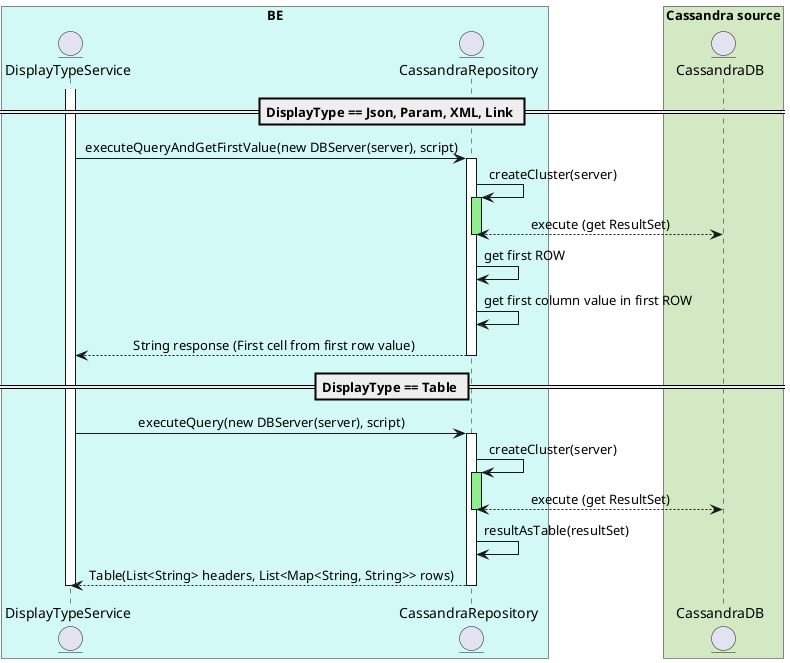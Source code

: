 @startuml

skinparam sequenceMessageAlign center

box "BE" #D2F9F6
    entity DisplayTypeService
    entity CassandraRepository
end box

box "Cassandra source" #D2E9C3
    entity CassandraDB
end box

activate DisplayTypeService
        == DisplayType == Json, Param, XML, Link ==
        DisplayTypeService -> CassandraRepository : executeQueryAndGetFirstValue(new DBServer(server), script)
        activate CassandraRepository
            CassandraRepository -> CassandraRepository : createCluster(server)
            activate CassandraRepository #LightGreen
                CassandraRepository <--> CassandraDB : execute (get ResultSet)
            deactivate CassandraRepository
            CassandraRepository -> CassandraRepository : get first ROW
            CassandraRepository -> CassandraRepository : get first column value in first ROW
            DisplayTypeService <-- CassandraRepository : String response (First cell from first row value)
            deactivate CassandraRepository
   == DisplayType == Table ==
               DisplayTypeService -> CassandraRepository : executeQuery(new DBServer(server), script)
               activate CassandraRepository
                   CassandraRepository -> CassandraRepository : createCluster(server)
                   activate CassandraRepository #LightGreen
                       CassandraRepository <--> CassandraDB : execute (get ResultSet)
                   deactivate CassandraRepository
                   CassandraRepository -> CassandraRepository : resultAsTable(resultSet)
                   DisplayTypeService <-- CassandraRepository : Table(List<String> headers, List<Map<String, String>> rows)
                                   deactivate CassandraRepository
deactivate DisplayTypeService
@enduml
